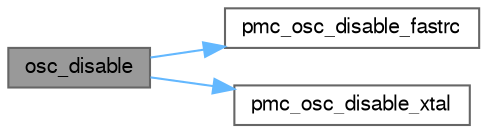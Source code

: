 digraph "osc_disable"
{
 // LATEX_PDF_SIZE
  bgcolor="transparent";
  edge [fontname=FreeSans,fontsize=10,labelfontname=FreeSans,labelfontsize=10];
  node [fontname=FreeSans,fontsize=10,shape=box,height=0.2,width=0.4];
  rankdir="LR";
  Node1 [label="osc_disable",height=0.2,width=0.4,color="gray40", fillcolor="grey60", style="filled", fontcolor="black",tooltip=" "];
  Node1 -> Node2 [color="steelblue1",style="solid"];
  Node2 [label="pmc_osc_disable_fastrc",height=0.2,width=0.4,color="grey40", fillcolor="white", style="filled",URL="$group__sam__drivers__pmc__group.html#ga22da673e4e4efb59981693bdaf96b218",tooltip="Disable the internal fast RC."];
  Node1 -> Node3 [color="steelblue1",style="solid"];
  Node3 [label="pmc_osc_disable_xtal",height=0.2,width=0.4,color="grey40", fillcolor="white", style="filled",URL="$group__sam__drivers__pmc__group.html#gacb73b3a585abfdd6b02b82850adb97eb",tooltip="Disable the external Xtal."];
}
